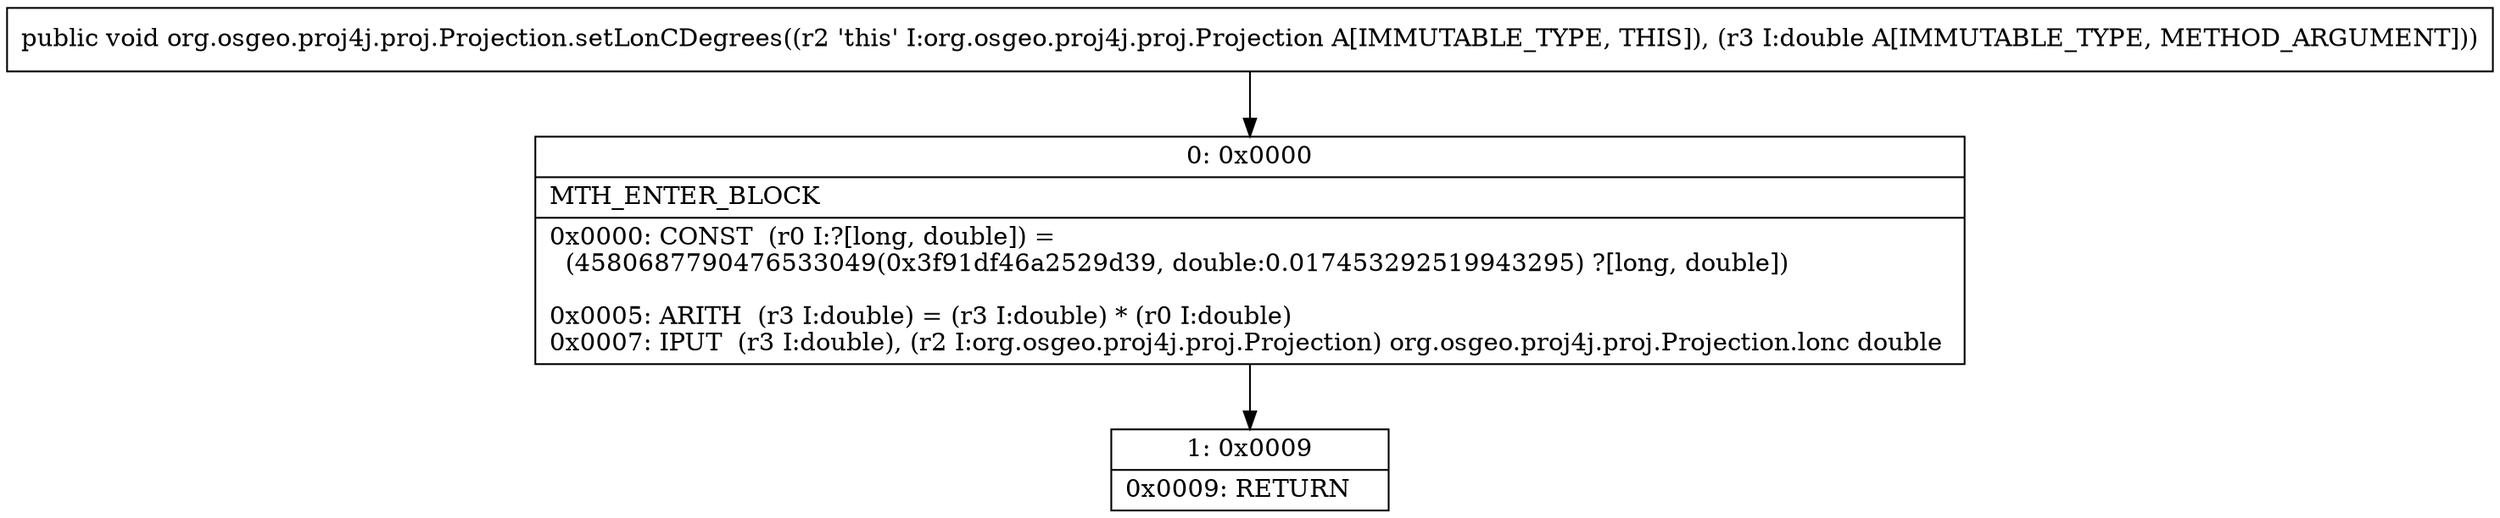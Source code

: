digraph "CFG fororg.osgeo.proj4j.proj.Projection.setLonCDegrees(D)V" {
Node_0 [shape=record,label="{0\:\ 0x0000|MTH_ENTER_BLOCK\l|0x0000: CONST  (r0 I:?[long, double]) = \l  (4580687790476533049(0x3f91df46a2529d39, double:0.017453292519943295) ?[long, double])\l \l0x0005: ARITH  (r3 I:double) = (r3 I:double) * (r0 I:double) \l0x0007: IPUT  (r3 I:double), (r2 I:org.osgeo.proj4j.proj.Projection) org.osgeo.proj4j.proj.Projection.lonc double \l}"];
Node_1 [shape=record,label="{1\:\ 0x0009|0x0009: RETURN   \l}"];
MethodNode[shape=record,label="{public void org.osgeo.proj4j.proj.Projection.setLonCDegrees((r2 'this' I:org.osgeo.proj4j.proj.Projection A[IMMUTABLE_TYPE, THIS]), (r3 I:double A[IMMUTABLE_TYPE, METHOD_ARGUMENT])) }"];
MethodNode -> Node_0;
Node_0 -> Node_1;
}

